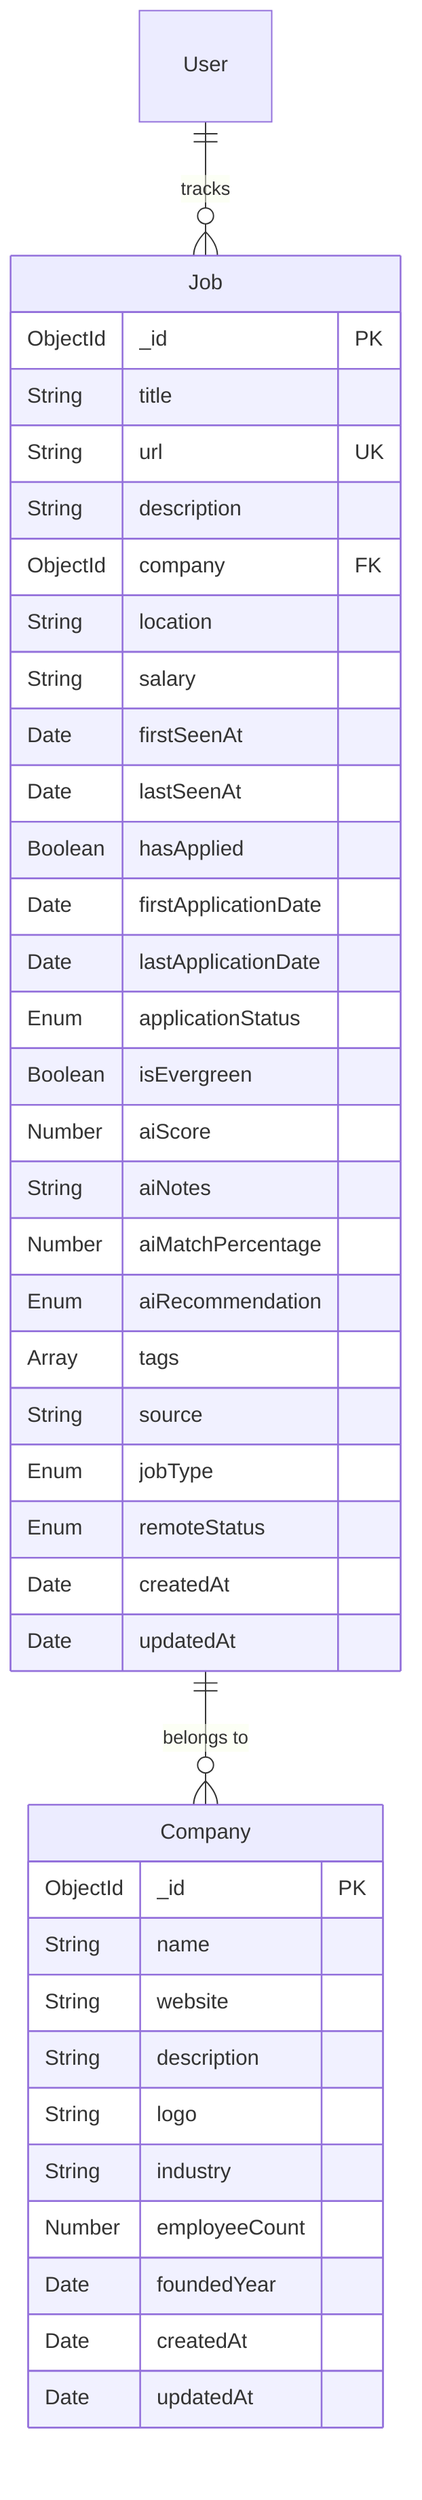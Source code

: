 erDiagram
    Job {
        ObjectId _id PK
        String title
        String url UK
        String description
        ObjectId company FK
        String location
        String salary
        Date firstSeenAt
        Date lastSeenAt
        Boolean hasApplied
        Date firstApplicationDate
        Date lastApplicationDate
        Enum applicationStatus
        Boolean isEvergreen
        Number aiScore
        String aiNotes
        Number aiMatchPercentage
        Enum aiRecommendation
        Array tags
        String source
        Enum jobType
        Enum remoteStatus
        Date createdAt
        Date updatedAt
    }
    
    Company {
        ObjectId _id PK
        String name
        String website
        String description
        String logo
        String industry
        Number employeeCount
        Date foundedYear
        Date createdAt
        Date updatedAt
    }
    
    
    Job ||--o{ Company : "belongs to"
    User ||--o{ Job : "tracks"